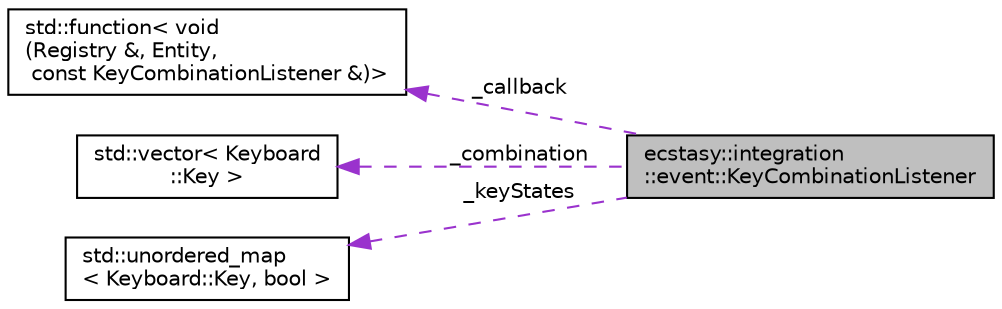 digraph "ecstasy::integration::event::KeyCombinationListener"
{
 // LATEX_PDF_SIZE
  edge [fontname="Helvetica",fontsize="10",labelfontname="Helvetica",labelfontsize="10"];
  node [fontname="Helvetica",fontsize="10",shape=record];
  rankdir="LR";
  Node1 [label="ecstasy::integration\l::event::KeyCombinationListener",height=0.2,width=0.4,color="black", fillcolor="grey75", style="filled", fontcolor="black",tooltip="Listener of a key combination."];
  Node2 -> Node1 [dir="back",color="darkorchid3",fontsize="10",style="dashed",label=" _callback" ,fontname="Helvetica"];
  Node2 [label="std::function\< void\l(Registry &, Entity,\l const KeyCombinationListener &)\>",height=0.2,width=0.4,color="black", fillcolor="white", style="filled",URL="/home/runner/work/ecstasy/ecstasy/doc/external/cppreference-doxygen-web.tag.xml$cpp/utility/functional/function.html",tooltip=" "];
  Node3 -> Node1 [dir="back",color="darkorchid3",fontsize="10",style="dashed",label=" _combination" ,fontname="Helvetica"];
  Node3 [label="std::vector\< Keyboard\l::Key \>",height=0.2,width=0.4,color="black", fillcolor="white", style="filled",URL="/home/runner/work/ecstasy/ecstasy/doc/external/cppreference-doxygen-web.tag.xml$cpp/container/vector.html",tooltip=" "];
  Node4 -> Node1 [dir="back",color="darkorchid3",fontsize="10",style="dashed",label=" _keyStates" ,fontname="Helvetica"];
  Node4 [label="std::unordered_map\l\< Keyboard::Key, bool \>",height=0.2,width=0.4,color="black", fillcolor="white", style="filled",URL="/home/runner/work/ecstasy/ecstasy/doc/external/cppreference-doxygen-web.tag.xml$cpp/container/unordered_map.html",tooltip=" "];
}
